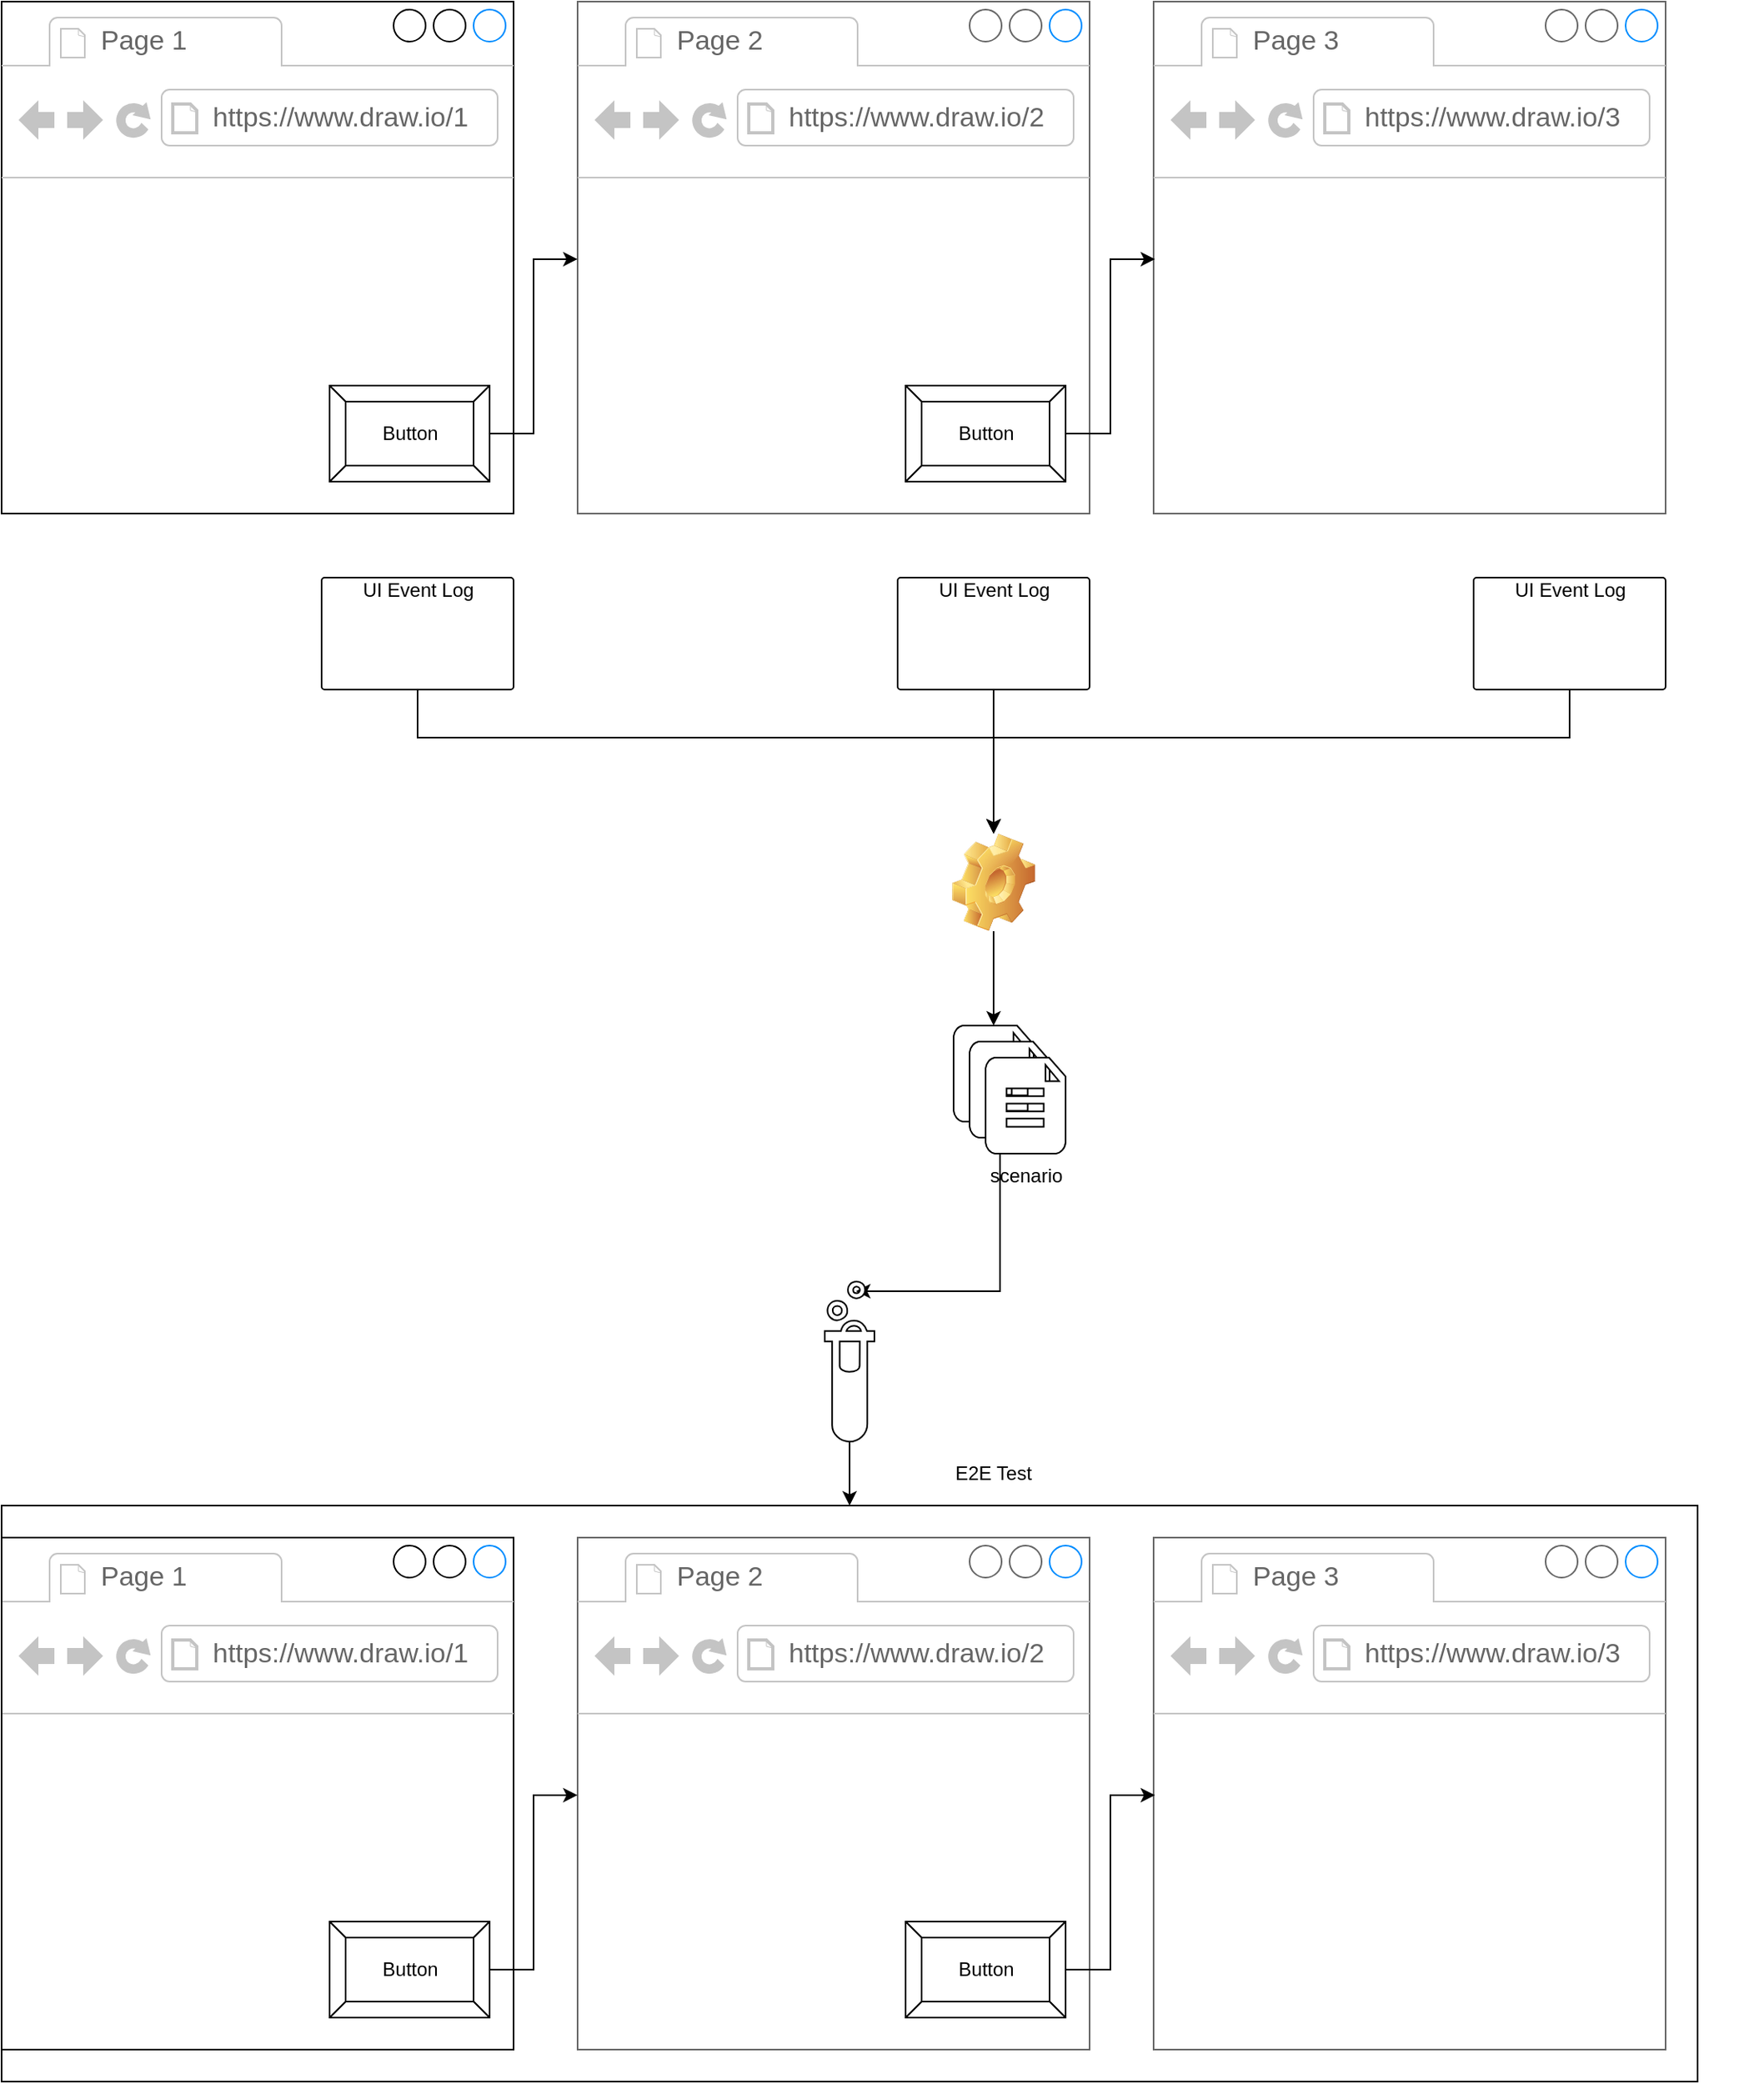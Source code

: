 <mxfile>
    <diagram id="UJUtaqp0RRPCG-TpTFAn" name="Page-1">
        <mxGraphModel dx="1283" dy="771" grid="1" gridSize="10" guides="1" tooltips="1" connect="1" arrows="1" fold="1" page="1" pageScale="1" pageWidth="850" pageHeight="1100" background="#FFFFFF" math="0" shadow="0">
            <root>
                <mxCell id="0"/>
                <mxCell id="1" parent="0"/>
                <mxCell id="2" value="" style="strokeWidth=1;shadow=0;dashed=0;align=center;html=1;shape=mxgraph.mockup.containers.browserWindow;rSize=0;strokeColor2=#008cff;strokeColor3=#c4c4c4;mainText=,;recursiveResize=0;" vertex="1" parent="1">
                    <mxGeometry width="320" height="320" as="geometry"/>
                </mxCell>
                <mxCell id="3" value="Page 1" style="strokeWidth=1;shadow=0;dashed=0;align=center;html=1;shape=mxgraph.mockup.containers.anchor;fontSize=17;fontColor=#666666;align=left;" vertex="1" parent="2">
                    <mxGeometry x="60" y="12" width="110" height="26" as="geometry"/>
                </mxCell>
                <mxCell id="4" value="https://www.draw.io/1" style="strokeWidth=1;shadow=0;dashed=0;align=center;html=1;shape=mxgraph.mockup.containers.anchor;rSize=0;fontSize=17;fontColor=#666666;align=left;" vertex="1" parent="2">
                    <mxGeometry x="130" y="60" width="250" height="26" as="geometry"/>
                </mxCell>
                <mxCell id="11" value="Button" style="labelPosition=center;verticalLabelPosition=middle;align=center;html=1;shape=mxgraph.basic.button;dx=10;" vertex="1" parent="2">
                    <mxGeometry x="205" y="240" width="100" height="60" as="geometry"/>
                </mxCell>
                <mxCell id="5" value="" style="strokeWidth=1;shadow=0;dashed=0;align=center;html=1;shape=mxgraph.mockup.containers.browserWindow;rSize=0;strokeColor=#666666;strokeColor2=#008cff;strokeColor3=#c4c4c4;mainText=,;recursiveResize=0;" vertex="1" parent="1">
                    <mxGeometry x="360" width="320" height="320" as="geometry"/>
                </mxCell>
                <mxCell id="6" value="Page 2" style="strokeWidth=1;shadow=0;dashed=0;align=center;html=1;shape=mxgraph.mockup.containers.anchor;fontSize=17;fontColor=#666666;align=left;" vertex="1" parent="5">
                    <mxGeometry x="60" y="12" width="110" height="26" as="geometry"/>
                </mxCell>
                <mxCell id="7" value="https://www.draw.io/2" style="strokeWidth=1;shadow=0;dashed=0;align=center;html=1;shape=mxgraph.mockup.containers.anchor;rSize=0;fontSize=17;fontColor=#666666;align=left;" vertex="1" parent="5">
                    <mxGeometry x="130" y="60" width="250" height="26" as="geometry"/>
                </mxCell>
                <mxCell id="14" value="Button" style="labelPosition=center;verticalLabelPosition=middle;align=center;html=1;shape=mxgraph.basic.button;dx=10;" vertex="1" parent="5">
                    <mxGeometry x="205" y="240" width="100" height="60" as="geometry"/>
                </mxCell>
                <mxCell id="8" value="" style="strokeWidth=1;shadow=0;dashed=0;align=center;html=1;shape=mxgraph.mockup.containers.browserWindow;rSize=0;strokeColor=#666666;strokeColor2=#008cff;strokeColor3=#c4c4c4;mainText=,;recursiveResize=0;" vertex="1" parent="1">
                    <mxGeometry x="720" width="320" height="320" as="geometry"/>
                </mxCell>
                <mxCell id="9" value="Page 3" style="strokeWidth=1;shadow=0;dashed=0;align=center;html=1;shape=mxgraph.mockup.containers.anchor;fontSize=17;fontColor=#666666;align=left;" vertex="1" parent="8">
                    <mxGeometry x="60" y="12" width="110" height="26" as="geometry"/>
                </mxCell>
                <mxCell id="10" value="https://www.draw.io/3" style="strokeWidth=1;shadow=0;dashed=0;align=center;html=1;shape=mxgraph.mockup.containers.anchor;rSize=0;fontSize=17;fontColor=#666666;align=left;" vertex="1" parent="8">
                    <mxGeometry x="130" y="60" width="250" height="26" as="geometry"/>
                </mxCell>
                <mxCell id="16" style="edgeStyle=orthogonalEdgeStyle;rounded=0;orthogonalLoop=1;jettySize=auto;html=1;entryX=0;entryY=0.503;entryDx=0;entryDy=0;entryPerimeter=0;strokeColor=#000000;" edge="1" parent="1" source="11" target="5">
                    <mxGeometry relative="1" as="geometry"/>
                </mxCell>
                <mxCell id="17" style="edgeStyle=orthogonalEdgeStyle;rounded=0;orthogonalLoop=1;jettySize=auto;html=1;entryX=0.003;entryY=0.503;entryDx=0;entryDy=0;entryPerimeter=0;strokeColor=#000000;" edge="1" parent="1" source="14" target="8">
                    <mxGeometry relative="1" as="geometry">
                        <Array as="points">
                            <mxPoint x="693" y="270"/>
                            <mxPoint x="693" y="161"/>
                        </Array>
                    </mxGeometry>
                </mxCell>
                <mxCell id="26" style="edgeStyle=orthogonalEdgeStyle;rounded=0;orthogonalLoop=1;jettySize=auto;html=1;strokeColor=#000000;" edge="1" parent="1" source="18" target="25">
                    <mxGeometry relative="1" as="geometry"/>
                </mxCell>
                <mxCell id="18" value="" style="shape=image;html=1;verticalLabelPosition=bottom;verticalAlign=top;imageAspect=1;aspect=fixed;image=img/clipart/Gear_128x128.png" vertex="1" parent="1">
                    <mxGeometry x="594" y="520" width="52" height="61" as="geometry"/>
                </mxCell>
                <mxCell id="22" style="edgeStyle=orthogonalEdgeStyle;rounded=0;orthogonalLoop=1;jettySize=auto;html=1;entryX=0.5;entryY=0;entryDx=0;entryDy=0;strokeColor=#000000;" edge="1" parent="1" source="19" target="18">
                    <mxGeometry relative="1" as="geometry">
                        <Array as="points">
                            <mxPoint x="260" y="460"/>
                            <mxPoint x="620" y="460"/>
                        </Array>
                    </mxGeometry>
                </mxCell>
                <mxCell id="19" value="UI Event Log" style="html=1;labelPosition=center;verticalLabelPosition=middle;verticalAlign=top;align=center;fontSize=12;outlineConnect=0;spacingTop=-6;shape=mxgraph.sitemap.log;" vertex="1" parent="1">
                    <mxGeometry x="200" y="360" width="120" height="70" as="geometry"/>
                </mxCell>
                <mxCell id="23" style="edgeStyle=orthogonalEdgeStyle;rounded=0;orthogonalLoop=1;jettySize=auto;html=1;strokeColor=#000000;" edge="1" parent="1" source="20" target="18">
                    <mxGeometry relative="1" as="geometry"/>
                </mxCell>
                <mxCell id="20" value="UI Event Log" style="html=1;labelPosition=center;verticalLabelPosition=middle;verticalAlign=top;align=center;fontSize=12;outlineConnect=0;spacingTop=-6;shape=mxgraph.sitemap.log;" vertex="1" parent="1">
                    <mxGeometry x="560" y="360" width="120" height="70" as="geometry"/>
                </mxCell>
                <mxCell id="24" style="edgeStyle=orthogonalEdgeStyle;rounded=0;orthogonalLoop=1;jettySize=auto;html=1;strokeColor=#000000;" edge="1" parent="1" source="21" target="18">
                    <mxGeometry relative="1" as="geometry">
                        <Array as="points">
                            <mxPoint x="980" y="460"/>
                            <mxPoint x="620" y="460"/>
                        </Array>
                    </mxGeometry>
                </mxCell>
                <mxCell id="21" value="UI Event Log" style="html=1;labelPosition=center;verticalLabelPosition=middle;verticalAlign=top;align=center;fontSize=12;outlineConnect=0;spacingTop=-6;shape=mxgraph.sitemap.log;" vertex="1" parent="1">
                    <mxGeometry x="920" y="360" width="120" height="70" as="geometry"/>
                </mxCell>
                <mxCell id="25" value="" style="verticalLabelPosition=bottom;html=1;verticalAlign=top;align=center;shape=mxgraph.azure.file_2;pointerEvents=1;" vertex="1" parent="1">
                    <mxGeometry x="595" y="640" width="50" height="60" as="geometry"/>
                </mxCell>
                <mxCell id="35" style="edgeStyle=orthogonalEdgeStyle;rounded=0;orthogonalLoop=1;jettySize=auto;html=1;entryX=0.629;entryY=0.06;entryDx=0;entryDy=0;entryPerimeter=0;strokeColor=#000000;" edge="1" parent="1" source="31" target="34">
                    <mxGeometry relative="1" as="geometry">
                        <Array as="points">
                            <mxPoint x="624" y="740"/>
                            <mxPoint x="624" y="740"/>
                        </Array>
                    </mxGeometry>
                </mxCell>
                <mxCell id="31" value="" style="verticalLabelPosition=bottom;html=1;verticalAlign=top;align=center;shape=mxgraph.azure.file_2;pointerEvents=1;" vertex="1" parent="1">
                    <mxGeometry x="605" y="650" width="50" height="60" as="geometry"/>
                </mxCell>
                <mxCell id="32" value="&lt;font color=&quot;#000000&quot;&gt;scenario&lt;/font&gt;" style="verticalLabelPosition=bottom;html=1;verticalAlign=top;align=center;shape=mxgraph.azure.file_2;pointerEvents=1;" vertex="1" parent="1">
                    <mxGeometry x="615" y="660" width="50" height="60" as="geometry"/>
                </mxCell>
                <mxCell id="52" style="edgeStyle=orthogonalEdgeStyle;rounded=0;orthogonalLoop=1;jettySize=auto;html=1;strokeColor=#000000;" edge="1" parent="1" source="34" target="51">
                    <mxGeometry relative="1" as="geometry"/>
                </mxCell>
                <mxCell id="34" value="" style="html=1;aspect=fixed;shadow=0;align=center;verticalAlign=top;shape=mxgraph.gcp2.biomedical_test_tube" vertex="1" parent="1">
                    <mxGeometry x="514.5" y="800" width="31" height="100" as="geometry"/>
                </mxCell>
                <mxCell id="36" value="&lt;font color=&quot;#000000&quot;&gt;E2E Test&lt;/font&gt;" style="text;html=1;strokeColor=none;fillColor=none;align=center;verticalAlign=middle;whiteSpace=wrap;rounded=0;" vertex="1" parent="1">
                    <mxGeometry x="590" y="910" width="60" height="20" as="geometry"/>
                </mxCell>
                <mxCell id="38" value="" style="strokeWidth=1;shadow=0;dashed=0;align=center;html=1;shape=mxgraph.mockup.containers.browserWindow;rSize=0;strokeColor2=#008cff;strokeColor3=#c4c4c4;mainText=,;recursiveResize=0;" vertex="1" parent="1">
                    <mxGeometry y="960" width="320" height="320" as="geometry"/>
                </mxCell>
                <mxCell id="39" value="Page 1" style="strokeWidth=1;shadow=0;dashed=0;align=center;html=1;shape=mxgraph.mockup.containers.anchor;fontSize=17;fontColor=#666666;align=left;" vertex="1" parent="38">
                    <mxGeometry x="60" y="12" width="110" height="26" as="geometry"/>
                </mxCell>
                <mxCell id="40" value="https://www.draw.io/1" style="strokeWidth=1;shadow=0;dashed=0;align=center;html=1;shape=mxgraph.mockup.containers.anchor;rSize=0;fontSize=17;fontColor=#666666;align=left;" vertex="1" parent="38">
                    <mxGeometry x="130" y="60" width="250" height="26" as="geometry"/>
                </mxCell>
                <mxCell id="41" value="Button" style="labelPosition=center;verticalLabelPosition=middle;align=center;html=1;shape=mxgraph.basic.button;dx=10;" vertex="1" parent="38">
                    <mxGeometry x="205" y="240" width="100" height="60" as="geometry"/>
                </mxCell>
                <mxCell id="42" value="" style="strokeWidth=1;shadow=0;dashed=0;align=center;html=1;shape=mxgraph.mockup.containers.browserWindow;rSize=0;strokeColor=#666666;strokeColor2=#008cff;strokeColor3=#c4c4c4;mainText=,;recursiveResize=0;" vertex="1" parent="1">
                    <mxGeometry x="360" y="960" width="320" height="320" as="geometry"/>
                </mxCell>
                <mxCell id="43" value="Page 2" style="strokeWidth=1;shadow=0;dashed=0;align=center;html=1;shape=mxgraph.mockup.containers.anchor;fontSize=17;fontColor=#666666;align=left;" vertex="1" parent="42">
                    <mxGeometry x="60" y="12" width="110" height="26" as="geometry"/>
                </mxCell>
                <mxCell id="44" value="https://www.draw.io/2" style="strokeWidth=1;shadow=0;dashed=0;align=center;html=1;shape=mxgraph.mockup.containers.anchor;rSize=0;fontSize=17;fontColor=#666666;align=left;" vertex="1" parent="42">
                    <mxGeometry x="130" y="60" width="250" height="26" as="geometry"/>
                </mxCell>
                <mxCell id="45" value="Button" style="labelPosition=center;verticalLabelPosition=middle;align=center;html=1;shape=mxgraph.basic.button;dx=10;" vertex="1" parent="42">
                    <mxGeometry x="205" y="240" width="100" height="60" as="geometry"/>
                </mxCell>
                <mxCell id="46" value="" style="strokeWidth=1;shadow=0;dashed=0;align=center;html=1;shape=mxgraph.mockup.containers.browserWindow;rSize=0;strokeColor=#666666;strokeColor2=#008cff;strokeColor3=#c4c4c4;mainText=,;recursiveResize=0;" vertex="1" parent="1">
                    <mxGeometry x="720" y="960" width="320" height="320" as="geometry"/>
                </mxCell>
                <mxCell id="47" value="Page 3" style="strokeWidth=1;shadow=0;dashed=0;align=center;html=1;shape=mxgraph.mockup.containers.anchor;fontSize=17;fontColor=#666666;align=left;" vertex="1" parent="46">
                    <mxGeometry x="60" y="12" width="110" height="26" as="geometry"/>
                </mxCell>
                <mxCell id="48" value="https://www.draw.io/3" style="strokeWidth=1;shadow=0;dashed=0;align=center;html=1;shape=mxgraph.mockup.containers.anchor;rSize=0;fontSize=17;fontColor=#666666;align=left;" vertex="1" parent="46">
                    <mxGeometry x="130" y="60" width="250" height="26" as="geometry"/>
                </mxCell>
                <mxCell id="49" style="edgeStyle=orthogonalEdgeStyle;rounded=0;orthogonalLoop=1;jettySize=auto;html=1;entryX=0;entryY=0.503;entryDx=0;entryDy=0;entryPerimeter=0;strokeColor=#000000;" edge="1" parent="1" source="41" target="42">
                    <mxGeometry relative="1" as="geometry"/>
                </mxCell>
                <mxCell id="50" style="edgeStyle=orthogonalEdgeStyle;rounded=0;orthogonalLoop=1;jettySize=auto;html=1;entryX=0.003;entryY=0.503;entryDx=0;entryDy=0;entryPerimeter=0;strokeColor=#000000;" edge="1" parent="1" source="45" target="46">
                    <mxGeometry relative="1" as="geometry">
                        <Array as="points">
                            <mxPoint x="693" y="1230"/>
                            <mxPoint x="693" y="1121"/>
                        </Array>
                    </mxGeometry>
                </mxCell>
                <mxCell id="51" value="" style="rounded=0;whiteSpace=wrap;html=1;fillColor=none;strokeColor=#000000;" vertex="1" parent="1">
                    <mxGeometry y="940" width="1060" height="360" as="geometry"/>
                </mxCell>
            </root>
        </mxGraphModel>
    </diagram>
</mxfile>